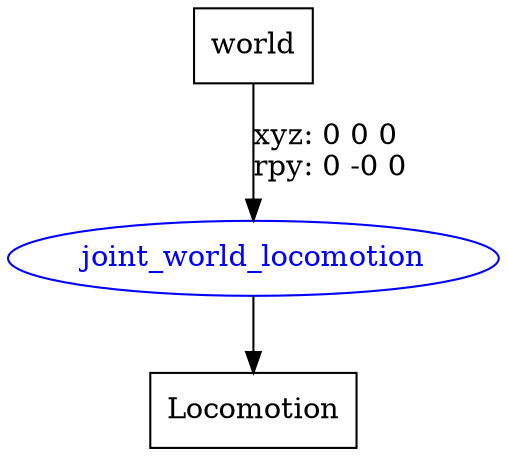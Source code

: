 digraph G {
node [shape=box];
"world" [label="world"];
"Locomotion" [label="Locomotion"];
node [shape=ellipse, color=blue, fontcolor=blue];
"world" -> "joint_world_locomotion" [label="xyz: 0 0 0 \nrpy: 0 -0 0"]
"joint_world_locomotion" -> "Locomotion"
}
